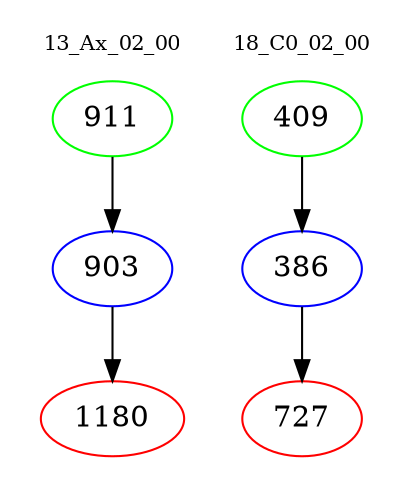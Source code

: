 digraph{
subgraph cluster_0 {
color = white
label = "13_Ax_02_00";
fontsize=10;
T0_911 [label="911", color="green"]
T0_911 -> T0_903 [color="black"]
T0_903 [label="903", color="blue"]
T0_903 -> T0_1180 [color="black"]
T0_1180 [label="1180", color="red"]
}
subgraph cluster_1 {
color = white
label = "18_C0_02_00";
fontsize=10;
T1_409 [label="409", color="green"]
T1_409 -> T1_386 [color="black"]
T1_386 [label="386", color="blue"]
T1_386 -> T1_727 [color="black"]
T1_727 [label="727", color="red"]
}
}
